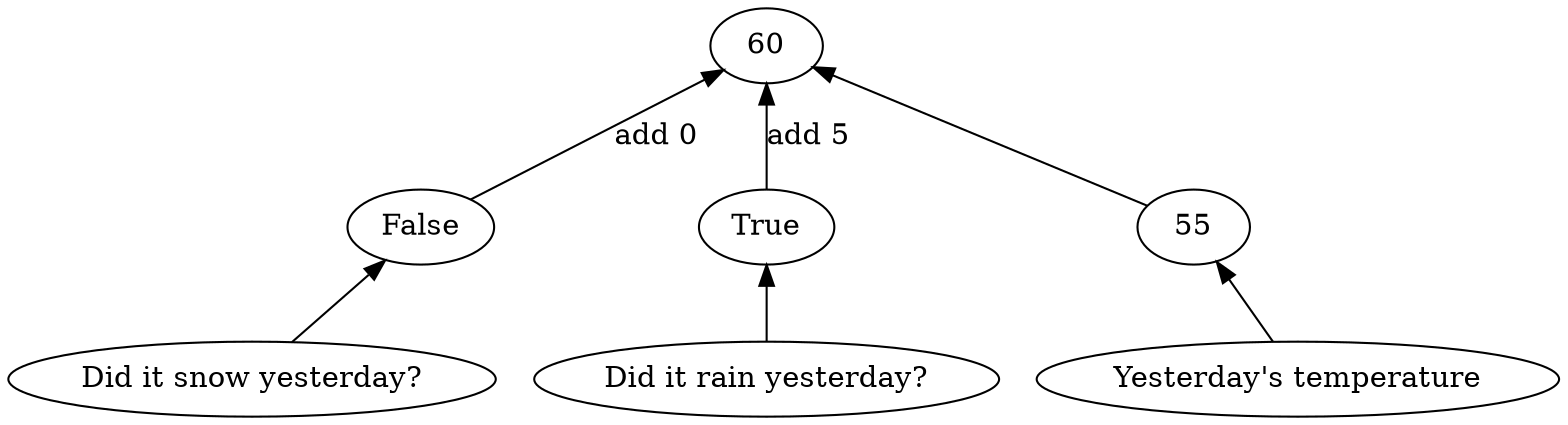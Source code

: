 ## Basic syntax trees for NeuralNetwork_1

digraph TemperatureTree {

	pred -> Ysnow [label="add 0" dir=back];
	pred -> Yrain [label="add 5" dir=back];
	pred -> Ytemp [dir=back];

	Ytemp -> "Yesterday's temperature" [dir=back];
	Ysnow -> "Did it snow yesterday?" [dir=back];
	Yrain -> "Did it rain yesterday?" [dir=back];

	Ytemp[label="55"]
	Ysnow[label="False"]
	Yrain[label="True"]
	pred[label="60"]	

}
